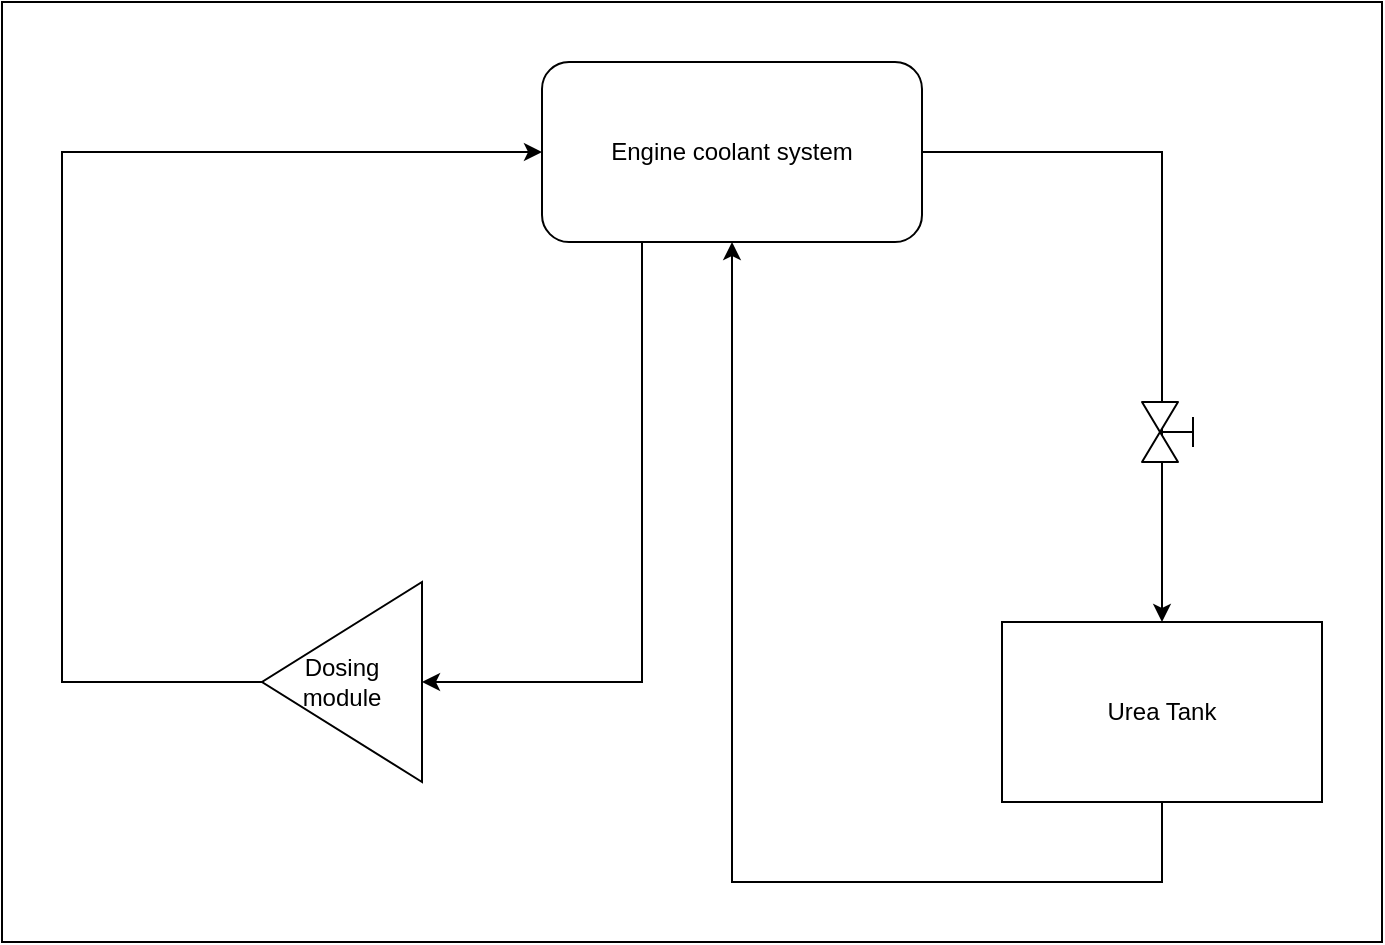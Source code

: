 <mxfile version="21.7.2" type="github">
  <diagram name="第 1 页" id="gY89uW9wtS38-21-ldLl">
    <mxGraphModel dx="1379" dy="830" grid="1" gridSize="10" guides="1" tooltips="1" connect="1" arrows="1" fold="1" page="1" pageScale="1" pageWidth="850" pageHeight="1100" math="0" shadow="0">
      <root>
        <mxCell id="0" />
        <mxCell id="1" parent="0" />
        <mxCell id="wWajlMCvzvsUWySZG3DG-1" value="" style="rounded=0;whiteSpace=wrap;html=1;" vertex="1" parent="1">
          <mxGeometry x="50" y="20" width="690" height="470" as="geometry" />
        </mxCell>
        <mxCell id="wWajlMCvzvsUWySZG3DG-3" value="Dosing module" style="triangle;whiteSpace=wrap;html=1;direction=west;" vertex="1" parent="1">
          <mxGeometry x="180" y="310" width="80" height="100" as="geometry" />
        </mxCell>
        <mxCell id="wWajlMCvzvsUWySZG3DG-12" style="edgeStyle=orthogonalEdgeStyle;rounded=0;orthogonalLoop=1;jettySize=auto;html=1;entryX=0.5;entryY=1;entryDx=0;entryDy=0;exitX=0.25;exitY=1;exitDx=0;exitDy=0;" edge="1" parent="1" source="wWajlMCvzvsUWySZG3DG-4" target="wWajlMCvzvsUWySZG3DG-5">
          <mxGeometry relative="1" as="geometry">
            <Array as="points">
              <mxPoint x="630" y="410" />
              <mxPoint x="630" y="460" />
              <mxPoint x="415" y="460" />
            </Array>
          </mxGeometry>
        </mxCell>
        <mxCell id="wWajlMCvzvsUWySZG3DG-4" value="Urea Tank" style="shape=trapezoid;perimeter=trapezoidPerimeter;whiteSpace=wrap;html=1;fixedSize=1;size=0;" vertex="1" parent="1">
          <mxGeometry x="550" y="330" width="160" height="90" as="geometry" />
        </mxCell>
        <mxCell id="wWajlMCvzvsUWySZG3DG-8" style="edgeStyle=orthogonalEdgeStyle;rounded=0;orthogonalLoop=1;jettySize=auto;html=1;exitX=0.5;exitY=1;exitDx=0;exitDy=0;" edge="1" parent="1">
          <mxGeometry relative="1" as="geometry">
            <mxPoint x="395" y="140" as="sourcePoint" />
            <mxPoint x="260" y="360" as="targetPoint" />
            <Array as="points">
              <mxPoint x="370" y="140" />
              <mxPoint x="370" y="360" />
            </Array>
          </mxGeometry>
        </mxCell>
        <mxCell id="wWajlMCvzvsUWySZG3DG-9" style="edgeStyle=orthogonalEdgeStyle;rounded=0;orthogonalLoop=1;jettySize=auto;html=1;exitX=1;exitY=0.5;exitDx=0;exitDy=0;entryX=0;entryY=0.5;entryDx=0;entryDy=0;" edge="1" parent="1" source="wWajlMCvzvsUWySZG3DG-3" target="wWajlMCvzvsUWySZG3DG-5">
          <mxGeometry relative="1" as="geometry">
            <Array as="points">
              <mxPoint x="80" y="360" />
              <mxPoint x="80" y="95" />
            </Array>
          </mxGeometry>
        </mxCell>
        <mxCell id="wWajlMCvzvsUWySZG3DG-11" style="edgeStyle=orthogonalEdgeStyle;rounded=0;orthogonalLoop=1;jettySize=auto;html=1;entryX=0.5;entryY=0;entryDx=0;entryDy=0;" edge="1" parent="1" source="wWajlMCvzvsUWySZG3DG-5" target="wWajlMCvzvsUWySZG3DG-4">
          <mxGeometry relative="1" as="geometry" />
        </mxCell>
        <mxCell id="wWajlMCvzvsUWySZG3DG-5" value="Engine coolant system" style="rounded=1;whiteSpace=wrap;html=1;" vertex="1" parent="1">
          <mxGeometry x="320" y="50" width="190" height="90" as="geometry" />
        </mxCell>
        <mxCell id="wWajlMCvzvsUWySZG3DG-13" value="" style="verticalLabelPosition=bottom;align=center;html=1;verticalAlign=top;pointerEvents=1;dashed=0;shape=mxgraph.pid2valves.valve;valveType=gate;actuator=man;rotation=90;" vertex="1" parent="1">
          <mxGeometry x="620" y="220" width="30" height="30" as="geometry" />
        </mxCell>
      </root>
    </mxGraphModel>
  </diagram>
</mxfile>
